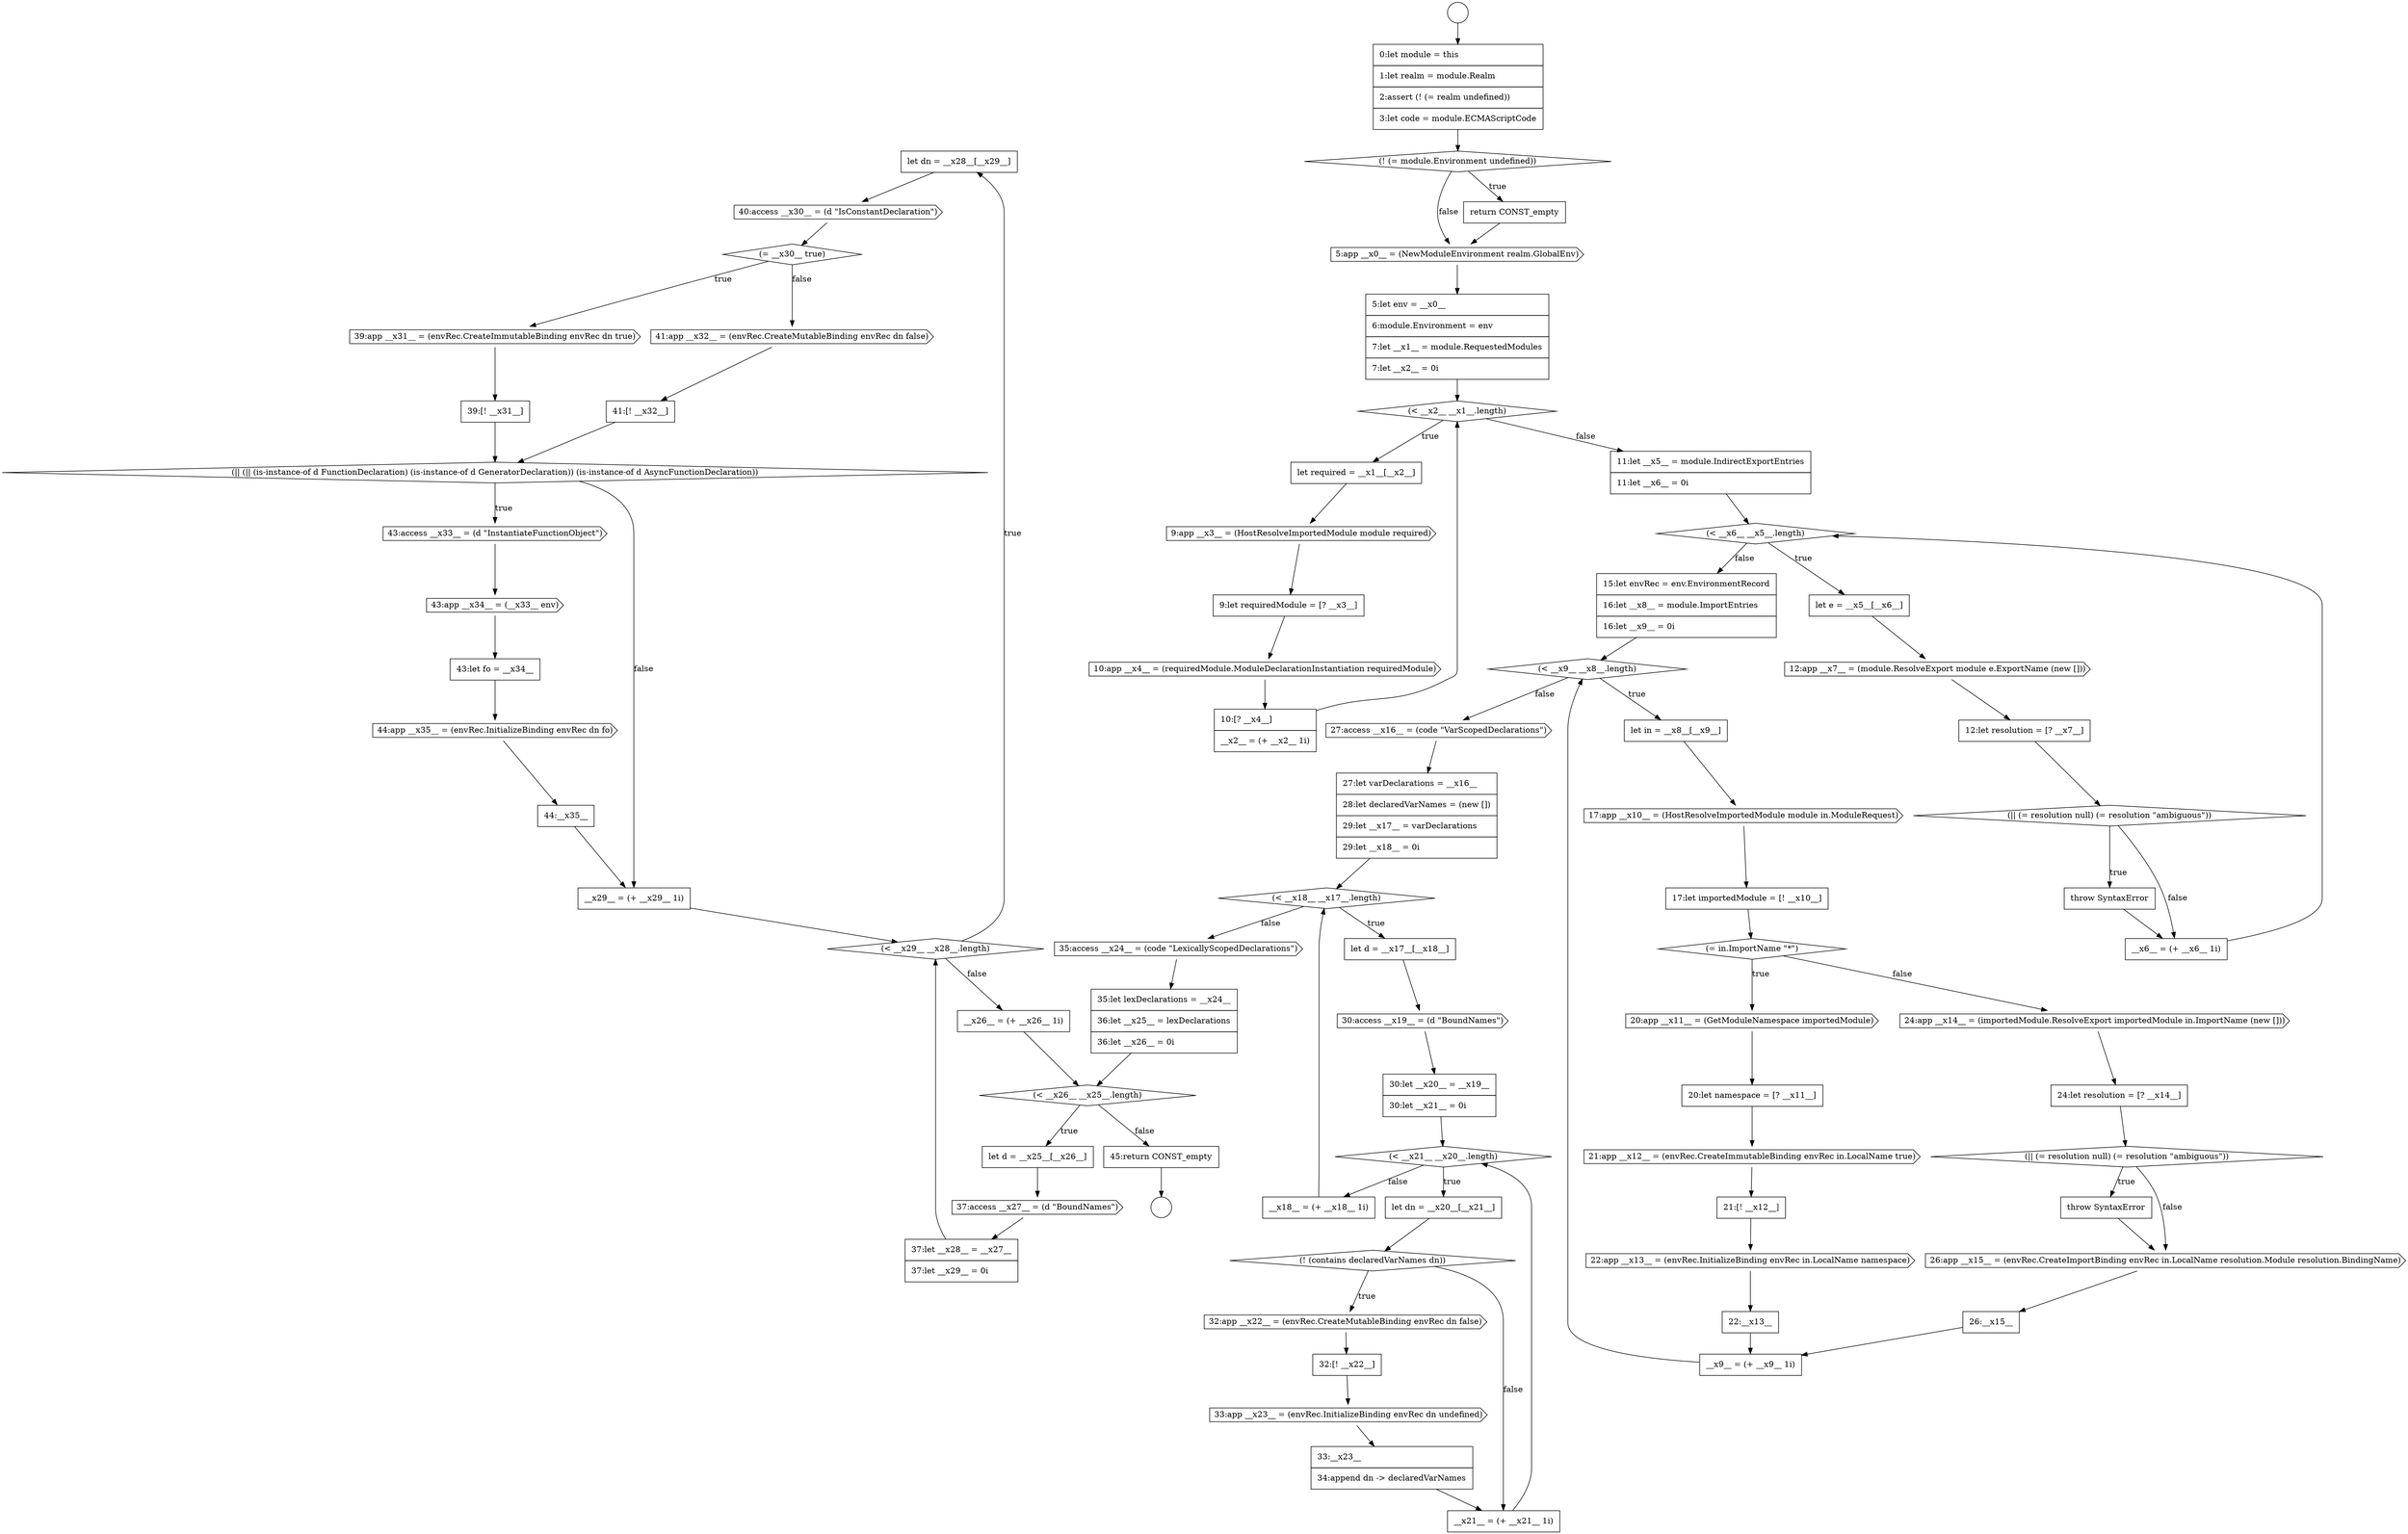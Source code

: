 digraph {
  node10081 [shape=none, margin=0, label=<<font color="black">
    <table border="0" cellborder="1" cellspacing="0" cellpadding="10">
      <tr><td align="left">let dn = __x28__[__x29__]</td></tr>
    </table>
  </font>> color="black" fillcolor="white" style=filled]
  node10062 [shape=none, margin=0, label=<<font color="black">
    <table border="0" cellborder="1" cellspacing="0" cellpadding="10">
      <tr><td align="left">let d = __x17__[__x18__]</td></tr>
    </table>
  </font>> color="black" fillcolor="white" style=filled]
  node10084 [shape=cds, label=<<font color="black">39:app __x31__ = (envRec.CreateImmutableBinding envRec dn true)</font>> color="black" fillcolor="white" style=filled]
  node10094 [shape=none, margin=0, label=<<font color="black">
    <table border="0" cellborder="1" cellspacing="0" cellpadding="10">
      <tr><td align="left">__x29__ = (+ __x29__ 1i)</td></tr>
    </table>
  </font>> color="black" fillcolor="white" style=filled]
  node10068 [shape=cds, label=<<font color="black">32:app __x22__ = (envRec.CreateMutableBinding envRec dn false)</font>> color="black" fillcolor="white" style=filled]
  node10091 [shape=none, margin=0, label=<<font color="black">
    <table border="0" cellborder="1" cellspacing="0" cellpadding="10">
      <tr><td align="left">43:let fo = __x34__</td></tr>
    </table>
  </font>> color="black" fillcolor="white" style=filled]
  node10061 [shape=diamond, label=<<font color="black">(&lt; __x18__ __x17__.length)</font>> color="black" fillcolor="white" style=filled]
  node10039 [shape=none, margin=0, label=<<font color="black">
    <table border="0" cellborder="1" cellspacing="0" cellpadding="10">
      <tr><td align="left">__x6__ = (+ __x6__ 1i)</td></tr>
    </table>
  </font>> color="black" fillcolor="white" style=filled]
  node10093 [shape=none, margin=0, label=<<font color="black">
    <table border="0" cellborder="1" cellspacing="0" cellpadding="10">
      <tr><td align="left">44:__x35__</td></tr>
    </table>
  </font>> color="black" fillcolor="white" style=filled]
  node10049 [shape=none, margin=0, label=<<font color="black">
    <table border="0" cellborder="1" cellspacing="0" cellpadding="10">
      <tr><td align="left">21:[! __x12__]</td></tr>
    </table>
  </font>> color="black" fillcolor="white" style=filled]
  node10022 [shape=diamond, label=<<font color="black">(! (= module.Environment undefined))</font>> color="black" fillcolor="white" style=filled]
  node10078 [shape=cds, label=<<font color="black">37:access __x27__ = (d &quot;BoundNames&quot;)</font>> color="black" fillcolor="white" style=filled]
  node10071 [shape=none, margin=0, label=<<font color="black">
    <table border="0" cellborder="1" cellspacing="0" cellpadding="10">
      <tr><td align="left">33:__x23__</td></tr>
      <tr><td align="left">34:append dn -&gt; declaredVarNames</td></tr>
    </table>
  </font>> color="black" fillcolor="white" style=filled]
  node10042 [shape=none, margin=0, label=<<font color="black">
    <table border="0" cellborder="1" cellspacing="0" cellpadding="10">
      <tr><td align="left">let in = __x8__[__x9__]</td></tr>
    </table>
  </font>> color="black" fillcolor="white" style=filled]
  node10089 [shape=cds, label=<<font color="black">43:access __x33__ = (d &quot;InstantiateFunctionObject&quot;)</font>> color="black" fillcolor="white" style=filled]
  node10053 [shape=none, margin=0, label=<<font color="black">
    <table border="0" cellborder="1" cellspacing="0" cellpadding="10">
      <tr><td align="left">24:let resolution = [? __x14__]</td></tr>
    </table>
  </font>> color="black" fillcolor="white" style=filled]
  node10074 [shape=cds, label=<<font color="black">35:access __x24__ = (code &quot;LexicallyScopedDeclarations&quot;)</font>> color="black" fillcolor="white" style=filled]
  node10025 [shape=none, margin=0, label=<<font color="black">
    <table border="0" cellborder="1" cellspacing="0" cellpadding="10">
      <tr><td align="left">5:let env = __x0__</td></tr>
      <tr><td align="left">6:module.Environment = env</td></tr>
      <tr><td align="left">7:let __x1__ = module.RequestedModules</td></tr>
      <tr><td align="left">7:let __x2__ = 0i</td></tr>
    </table>
  </font>> color="black" fillcolor="white" style=filled]
  node10046 [shape=cds, label=<<font color="black">20:app __x11__ = (GetModuleNamespace importedModule)</font>> color="black" fillcolor="white" style=filled]
  node10085 [shape=none, margin=0, label=<<font color="black">
    <table border="0" cellborder="1" cellspacing="0" cellpadding="10">
      <tr><td align="left">39:[! __x31__]</td></tr>
    </table>
  </font>> color="black" fillcolor="white" style=filled]
  node10070 [shape=cds, label=<<font color="black">33:app __x23__ = (envRec.InitializeBinding envRec dn undefined)</font>> color="black" fillcolor="white" style=filled]
  node10057 [shape=none, margin=0, label=<<font color="black">
    <table border="0" cellborder="1" cellspacing="0" cellpadding="10">
      <tr><td align="left">26:__x15__</td></tr>
    </table>
  </font>> color="black" fillcolor="white" style=filled]
  node10029 [shape=none, margin=0, label=<<font color="black">
    <table border="0" cellborder="1" cellspacing="0" cellpadding="10">
      <tr><td align="left">9:let requiredModule = [? __x3__]</td></tr>
    </table>
  </font>> color="black" fillcolor="white" style=filled]
  node10038 [shape=none, margin=0, label=<<font color="black">
    <table border="0" cellborder="1" cellspacing="0" cellpadding="10">
      <tr><td align="left">throw SyntaxError</td></tr>
    </table>
  </font>> color="black" fillcolor="white" style=filled]
  node10067 [shape=diamond, label=<<font color="black">(! (contains declaredVarNames dn))</font>> color="black" fillcolor="white" style=filled]
  node10035 [shape=cds, label=<<font color="black">12:app __x7__ = (module.ResolveExport module e.ExportName (new []))</font>> color="black" fillcolor="white" style=filled]
  node10021 [shape=none, margin=0, label=<<font color="black">
    <table border="0" cellborder="1" cellspacing="0" cellpadding="10">
      <tr><td align="left">0:let module = this</td></tr>
      <tr><td align="left">1:let realm = module.Realm</td></tr>
      <tr><td align="left">2:assert (! (= realm undefined))</td></tr>
      <tr><td align="left">3:let code = module.ECMAScriptCode</td></tr>
    </table>
  </font>> color="black" fillcolor="white" style=filled]
  node10052 [shape=cds, label=<<font color="black">24:app __x14__ = (importedModule.ResolveExport importedModule in.ImportName (new []))</font>> color="black" fillcolor="white" style=filled]
  node10026 [shape=diamond, label=<<font color="black">(&lt; __x2__ __x1__.length)</font>> color="black" fillcolor="white" style=filled]
  node10047 [shape=none, margin=0, label=<<font color="black">
    <table border="0" cellborder="1" cellspacing="0" cellpadding="10">
      <tr><td align="left">20:let namespace = [? __x11__]</td></tr>
    </table>
  </font>> color="black" fillcolor="white" style=filled]
  node10075 [shape=none, margin=0, label=<<font color="black">
    <table border="0" cellborder="1" cellspacing="0" cellpadding="10">
      <tr><td align="left">35:let lexDeclarations = __x24__</td></tr>
      <tr><td align="left">36:let __x25__ = lexDeclarations</td></tr>
      <tr><td align="left">36:let __x26__ = 0i</td></tr>
    </table>
  </font>> color="black" fillcolor="white" style=filled]
  node10058 [shape=none, margin=0, label=<<font color="black">
    <table border="0" cellborder="1" cellspacing="0" cellpadding="10">
      <tr><td align="left">__x9__ = (+ __x9__ 1i)</td></tr>
    </table>
  </font>> color="black" fillcolor="white" style=filled]
  node10069 [shape=none, margin=0, label=<<font color="black">
    <table border="0" cellborder="1" cellspacing="0" cellpadding="10">
      <tr><td align="left">32:[! __x22__]</td></tr>
    </table>
  </font>> color="black" fillcolor="white" style=filled]
  node10090 [shape=cds, label=<<font color="black">43:app __x34__ = (__x33__ env)</font>> color="black" fillcolor="white" style=filled]
  node10030 [shape=cds, label=<<font color="black">10:app __x4__ = (requiredModule.ModuleDeclarationInstantiation requiredModule)</font>> color="black" fillcolor="white" style=filled]
  node10079 [shape=none, margin=0, label=<<font color="black">
    <table border="0" cellborder="1" cellspacing="0" cellpadding="10">
      <tr><td align="left">37:let __x28__ = __x27__</td></tr>
      <tr><td align="left">37:let __x29__ = 0i</td></tr>
    </table>
  </font>> color="black" fillcolor="white" style=filled]
  node10043 [shape=cds, label=<<font color="black">17:app __x10__ = (HostResolveImportedModule module in.ModuleRequest)</font>> color="black" fillcolor="white" style=filled]
  node10044 [shape=none, margin=0, label=<<font color="black">
    <table border="0" cellborder="1" cellspacing="0" cellpadding="10">
      <tr><td align="left">17:let importedModule = [! __x10__]</td></tr>
    </table>
  </font>> color="black" fillcolor="white" style=filled]
  node10034 [shape=none, margin=0, label=<<font color="black">
    <table border="0" cellborder="1" cellspacing="0" cellpadding="10">
      <tr><td align="left">let e = __x5__[__x6__]</td></tr>
    </table>
  </font>> color="black" fillcolor="white" style=filled]
  node10083 [shape=diamond, label=<<font color="black">(= __x30__ true)</font>> color="black" fillcolor="white" style=filled]
  node10051 [shape=none, margin=0, label=<<font color="black">
    <table border="0" cellborder="1" cellspacing="0" cellpadding="10">
      <tr><td align="left">22:__x13__</td></tr>
    </table>
  </font>> color="black" fillcolor="white" style=filled]
  node10024 [shape=cds, label=<<font color="black">5:app __x0__ = (NewModuleEnvironment realm.GlobalEnv)</font>> color="black" fillcolor="white" style=filled]
  node10056 [shape=cds, label=<<font color="black">26:app __x15__ = (envRec.CreateImportBinding envRec in.LocalName resolution.Module resolution.BindingName)</font>> color="black" fillcolor="white" style=filled]
  node10088 [shape=diamond, label=<<font color="black">(|| (|| (is-instance-of d FunctionDeclaration) (is-instance-of d GeneratorDeclaration)) (is-instance-of d AsyncFunctionDeclaration))</font>> color="black" fillcolor="white" style=filled]
  node10066 [shape=none, margin=0, label=<<font color="black">
    <table border="0" cellborder="1" cellspacing="0" cellpadding="10">
      <tr><td align="left">let dn = __x20__[__x21__]</td></tr>
    </table>
  </font>> color="black" fillcolor="white" style=filled]
  node10037 [shape=diamond, label=<<font color="black">(|| (= resolution null) (= resolution &quot;ambiguous&quot;))</font>> color="black" fillcolor="white" style=filled]
  node10019 [shape=circle label=" " color="black" fillcolor="white" style=filled]
  node10020 [shape=circle label=" " color="black" fillcolor="white" style=filled]
  node10076 [shape=diamond, label=<<font color="black">(&lt; __x26__ __x25__.length)</font>> color="black" fillcolor="white" style=filled]
  node10063 [shape=cds, label=<<font color="black">30:access __x19__ = (d &quot;BoundNames&quot;)</font>> color="black" fillcolor="white" style=filled]
  node10031 [shape=none, margin=0, label=<<font color="black">
    <table border="0" cellborder="1" cellspacing="0" cellpadding="10">
      <tr><td align="left">10:[? __x4__]</td></tr>
      <tr><td align="left">__x2__ = (+ __x2__ 1i)</td></tr>
    </table>
  </font>> color="black" fillcolor="white" style=filled]
  node10080 [shape=diamond, label=<<font color="black">(&lt; __x29__ __x28__.length)</font>> color="black" fillcolor="white" style=filled]
  node10059 [shape=cds, label=<<font color="black">27:access __x16__ = (code &quot;VarScopedDeclarations&quot;)</font>> color="black" fillcolor="white" style=filled]
  node10027 [shape=none, margin=0, label=<<font color="black">
    <table border="0" cellborder="1" cellspacing="0" cellpadding="10">
      <tr><td align="left">let required = __x1__[__x2__]</td></tr>
    </table>
  </font>> color="black" fillcolor="white" style=filled]
  node10048 [shape=cds, label=<<font color="black">21:app __x12__ = (envRec.CreateImmutableBinding envRec in.LocalName true)</font>> color="black" fillcolor="white" style=filled]
  node10055 [shape=none, margin=0, label=<<font color="black">
    <table border="0" cellborder="1" cellspacing="0" cellpadding="10">
      <tr><td align="left">throw SyntaxError</td></tr>
    </table>
  </font>> color="black" fillcolor="white" style=filled]
  node10095 [shape=none, margin=0, label=<<font color="black">
    <table border="0" cellborder="1" cellspacing="0" cellpadding="10">
      <tr><td align="left">__x26__ = (+ __x26__ 1i)</td></tr>
    </table>
  </font>> color="black" fillcolor="white" style=filled]
  node10023 [shape=none, margin=0, label=<<font color="black">
    <table border="0" cellborder="1" cellspacing="0" cellpadding="10">
      <tr><td align="left">return CONST_empty</td></tr>
    </table>
  </font>> color="black" fillcolor="white" style=filled]
  node10028 [shape=cds, label=<<font color="black">9:app __x3__ = (HostResolveImportedModule module required)</font>> color="black" fillcolor="white" style=filled]
  node10082 [shape=cds, label=<<font color="black">40:access __x30__ = (d &quot;IsConstantDeclaration&quot;)</font>> color="black" fillcolor="white" style=filled]
  node10033 [shape=diamond, label=<<font color="black">(&lt; __x6__ __x5__.length)</font>> color="black" fillcolor="white" style=filled]
  node10072 [shape=none, margin=0, label=<<font color="black">
    <table border="0" cellborder="1" cellspacing="0" cellpadding="10">
      <tr><td align="left">__x21__ = (+ __x21__ 1i)</td></tr>
    </table>
  </font>> color="black" fillcolor="white" style=filled]
  node10077 [shape=none, margin=0, label=<<font color="black">
    <table border="0" cellborder="1" cellspacing="0" cellpadding="10">
      <tr><td align="left">let d = __x25__[__x26__]</td></tr>
    </table>
  </font>> color="black" fillcolor="white" style=filled]
  node10050 [shape=cds, label=<<font color="black">22:app __x13__ = (envRec.InitializeBinding envRec in.LocalName namespace)</font>> color="black" fillcolor="white" style=filled]
  node10040 [shape=none, margin=0, label=<<font color="black">
    <table border="0" cellborder="1" cellspacing="0" cellpadding="10">
      <tr><td align="left">15:let envRec = env.EnvironmentRecord</td></tr>
      <tr><td align="left">16:let __x8__ = module.ImportEntries</td></tr>
      <tr><td align="left">16:let __x9__ = 0i</td></tr>
    </table>
  </font>> color="black" fillcolor="white" style=filled]
  node10065 [shape=diamond, label=<<font color="black">(&lt; __x21__ __x20__.length)</font>> color="black" fillcolor="white" style=filled]
  node10087 [shape=none, margin=0, label=<<font color="black">
    <table border="0" cellborder="1" cellspacing="0" cellpadding="10">
      <tr><td align="left">41:[! __x32__]</td></tr>
    </table>
  </font>> color="black" fillcolor="white" style=filled]
  node10041 [shape=diamond, label=<<font color="black">(&lt; __x9__ __x8__.length)</font>> color="black" fillcolor="white" style=filled]
  node10054 [shape=diamond, label=<<font color="black">(|| (= resolution null) (= resolution &quot;ambiguous&quot;))</font>> color="black" fillcolor="white" style=filled]
  node10073 [shape=none, margin=0, label=<<font color="black">
    <table border="0" cellborder="1" cellspacing="0" cellpadding="10">
      <tr><td align="left">__x18__ = (+ __x18__ 1i)</td></tr>
    </table>
  </font>> color="black" fillcolor="white" style=filled]
  node10064 [shape=none, margin=0, label=<<font color="black">
    <table border="0" cellborder="1" cellspacing="0" cellpadding="10">
      <tr><td align="left">30:let __x20__ = __x19__</td></tr>
      <tr><td align="left">30:let __x21__ = 0i</td></tr>
    </table>
  </font>> color="black" fillcolor="white" style=filled]
  node10036 [shape=none, margin=0, label=<<font color="black">
    <table border="0" cellborder="1" cellspacing="0" cellpadding="10">
      <tr><td align="left">12:let resolution = [? __x7__]</td></tr>
    </table>
  </font>> color="black" fillcolor="white" style=filled]
  node10092 [shape=cds, label=<<font color="black">44:app __x35__ = (envRec.InitializeBinding envRec dn fo)</font>> color="black" fillcolor="white" style=filled]
  node10032 [shape=none, margin=0, label=<<font color="black">
    <table border="0" cellborder="1" cellspacing="0" cellpadding="10">
      <tr><td align="left">11:let __x5__ = module.IndirectExportEntries</td></tr>
      <tr><td align="left">11:let __x6__ = 0i</td></tr>
    </table>
  </font>> color="black" fillcolor="white" style=filled]
  node10045 [shape=diamond, label=<<font color="black">(= in.ImportName &quot;*&quot;)</font>> color="black" fillcolor="white" style=filled]
  node10060 [shape=none, margin=0, label=<<font color="black">
    <table border="0" cellborder="1" cellspacing="0" cellpadding="10">
      <tr><td align="left">27:let varDeclarations = __x16__</td></tr>
      <tr><td align="left">28:let declaredVarNames = (new [])</td></tr>
      <tr><td align="left">29:let __x17__ = varDeclarations</td></tr>
      <tr><td align="left">29:let __x18__ = 0i</td></tr>
    </table>
  </font>> color="black" fillcolor="white" style=filled]
  node10086 [shape=cds, label=<<font color="black">41:app __x32__ = (envRec.CreateMutableBinding envRec dn false)</font>> color="black" fillcolor="white" style=filled]
  node10096 [shape=none, margin=0, label=<<font color="black">
    <table border="0" cellborder="1" cellspacing="0" cellpadding="10">
      <tr><td align="left">45:return CONST_empty</td></tr>
    </table>
  </font>> color="black" fillcolor="white" style=filled]
  node10022 -> node10023 [label=<<font color="black">true</font>> color="black"]
  node10022 -> node10024 [label=<<font color="black">false</font>> color="black"]
  node10033 -> node10034 [label=<<font color="black">true</font>> color="black"]
  node10033 -> node10040 [label=<<font color="black">false</font>> color="black"]
  node10079 -> node10080 [ color="black"]
  node10082 -> node10083 [ color="black"]
  node10019 -> node10021 [ color="black"]
  node10067 -> node10068 [label=<<font color="black">true</font>> color="black"]
  node10067 -> node10072 [label=<<font color="black">false</font>> color="black"]
  node10043 -> node10044 [ color="black"]
  node10037 -> node10038 [label=<<font color="black">true</font>> color="black"]
  node10037 -> node10039 [label=<<font color="black">false</font>> color="black"]
  node10074 -> node10075 [ color="black"]
  node10042 -> node10043 [ color="black"]
  node10035 -> node10036 [ color="black"]
  node10034 -> node10035 [ color="black"]
  node10046 -> node10047 [ color="black"]
  node10027 -> node10028 [ color="black"]
  node10080 -> node10081 [label=<<font color="black">true</font>> color="black"]
  node10080 -> node10095 [label=<<font color="black">false</font>> color="black"]
  node10061 -> node10062 [label=<<font color="black">true</font>> color="black"]
  node10061 -> node10074 [label=<<font color="black">false</font>> color="black"]
  node10054 -> node10055 [label=<<font color="black">true</font>> color="black"]
  node10054 -> node10056 [label=<<font color="black">false</font>> color="black"]
  node10064 -> node10065 [ color="black"]
  node10040 -> node10041 [ color="black"]
  node10078 -> node10079 [ color="black"]
  node10091 -> node10092 [ color="black"]
  node10071 -> node10072 [ color="black"]
  node10058 -> node10041 [ color="black"]
  node10030 -> node10031 [ color="black"]
  node10090 -> node10091 [ color="black"]
  node10065 -> node10066 [label=<<font color="black">true</font>> color="black"]
  node10065 -> node10073 [label=<<font color="black">false</font>> color="black"]
  node10084 -> node10085 [ color="black"]
  node10048 -> node10049 [ color="black"]
  node10031 -> node10026 [ color="black"]
  node10068 -> node10069 [ color="black"]
  node10053 -> node10054 [ color="black"]
  node10096 -> node10020 [ color="black"]
  node10070 -> node10071 [ color="black"]
  node10085 -> node10088 [ color="black"]
  node10025 -> node10026 [ color="black"]
  node10088 -> node10089 [label=<<font color="black">true</font>> color="black"]
  node10088 -> node10094 [label=<<font color="black">false</font>> color="black"]
  node10095 -> node10076 [ color="black"]
  node10076 -> node10077 [label=<<font color="black">true</font>> color="black"]
  node10076 -> node10096 [label=<<font color="black">false</font>> color="black"]
  node10038 -> node10039 [ color="black"]
  node10039 -> node10033 [ color="black"]
  node10077 -> node10078 [ color="black"]
  node10075 -> node10076 [ color="black"]
  node10063 -> node10064 [ color="black"]
  node10052 -> node10053 [ color="black"]
  node10086 -> node10087 [ color="black"]
  node10032 -> node10033 [ color="black"]
  node10073 -> node10061 [ color="black"]
  node10023 -> node10024 [ color="black"]
  node10024 -> node10025 [ color="black"]
  node10089 -> node10090 [ color="black"]
  node10069 -> node10070 [ color="black"]
  node10062 -> node10063 [ color="black"]
  node10021 -> node10022 [ color="black"]
  node10028 -> node10029 [ color="black"]
  node10045 -> node10046 [label=<<font color="black">true</font>> color="black"]
  node10045 -> node10052 [label=<<font color="black">false</font>> color="black"]
  node10050 -> node10051 [ color="black"]
  node10083 -> node10084 [label=<<font color="black">true</font>> color="black"]
  node10083 -> node10086 [label=<<font color="black">false</font>> color="black"]
  node10087 -> node10088 [ color="black"]
  node10094 -> node10080 [ color="black"]
  node10093 -> node10094 [ color="black"]
  node10066 -> node10067 [ color="black"]
  node10041 -> node10042 [label=<<font color="black">true</font>> color="black"]
  node10041 -> node10059 [label=<<font color="black">false</font>> color="black"]
  node10059 -> node10060 [ color="black"]
  node10047 -> node10048 [ color="black"]
  node10055 -> node10056 [ color="black"]
  node10026 -> node10027 [label=<<font color="black">true</font>> color="black"]
  node10026 -> node10032 [label=<<font color="black">false</font>> color="black"]
  node10029 -> node10030 [ color="black"]
  node10057 -> node10058 [ color="black"]
  node10060 -> node10061 [ color="black"]
  node10072 -> node10065 [ color="black"]
  node10051 -> node10058 [ color="black"]
  node10044 -> node10045 [ color="black"]
  node10092 -> node10093 [ color="black"]
  node10081 -> node10082 [ color="black"]
  node10056 -> node10057 [ color="black"]
  node10049 -> node10050 [ color="black"]
  node10036 -> node10037 [ color="black"]
}
